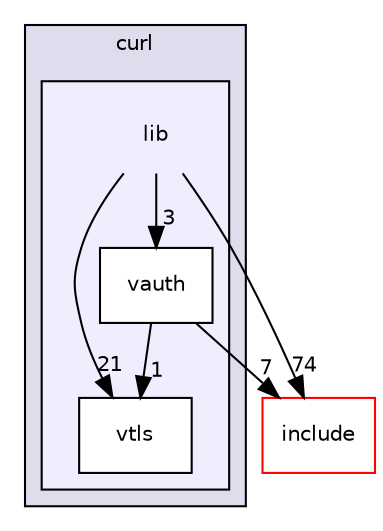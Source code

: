digraph "components/curl/lib" {
  compound=true
  node [ fontsize="10", fontname="Helvetica"];
  edge [ labelfontsize="10", labelfontname="Helvetica"];
  subgraph clusterdir_e9014474357f0c50c4c87dd9066e36b7 {
    graph [ bgcolor="#ddddee", pencolor="black", label="curl" fontname="Helvetica", fontsize="10", URL="dir_e9014474357f0c50c4c87dd9066e36b7.html"]
  subgraph clusterdir_efb6013f246e7f8b3181c5014844a411 {
    graph [ bgcolor="#eeeeff", pencolor="black", label="" URL="dir_efb6013f246e7f8b3181c5014844a411.html"];
    dir_efb6013f246e7f8b3181c5014844a411 [shape=plaintext label="lib"];
    dir_5c799d76fd776f79457fc0be955adce4 [shape=box label="vauth" color="black" fillcolor="white" style="filled" URL="dir_5c799d76fd776f79457fc0be955adce4.html"];
    dir_c8d0f45061db60a99b5caea59b58f693 [shape=box label="vtls" color="black" fillcolor="white" style="filled" URL="dir_c8d0f45061db60a99b5caea59b58f693.html"];
  }
  }
  dir_cd676b23329fa89648a4b0e59818ada0 [shape=box label="include" fillcolor="white" style="filled" color="red" URL="dir_cd676b23329fa89648a4b0e59818ada0.html"];
  dir_efb6013f246e7f8b3181c5014844a411->dir_c8d0f45061db60a99b5caea59b58f693 [headlabel="21", labeldistance=1.5 headhref="dir_000008_000025.html"];
  dir_efb6013f246e7f8b3181c5014844a411->dir_5c799d76fd776f79457fc0be955adce4 [headlabel="3", labeldistance=1.5 headhref="dir_000008_000024.html"];
  dir_efb6013f246e7f8b3181c5014844a411->dir_cd676b23329fa89648a4b0e59818ada0 [headlabel="74", labeldistance=1.5 headhref="dir_000008_000015.html"];
  dir_5c799d76fd776f79457fc0be955adce4->dir_c8d0f45061db60a99b5caea59b58f693 [headlabel="1", labeldistance=1.5 headhref="dir_000024_000025.html"];
  dir_5c799d76fd776f79457fc0be955adce4->dir_cd676b23329fa89648a4b0e59818ada0 [headlabel="7", labeldistance=1.5 headhref="dir_000024_000015.html"];
}
